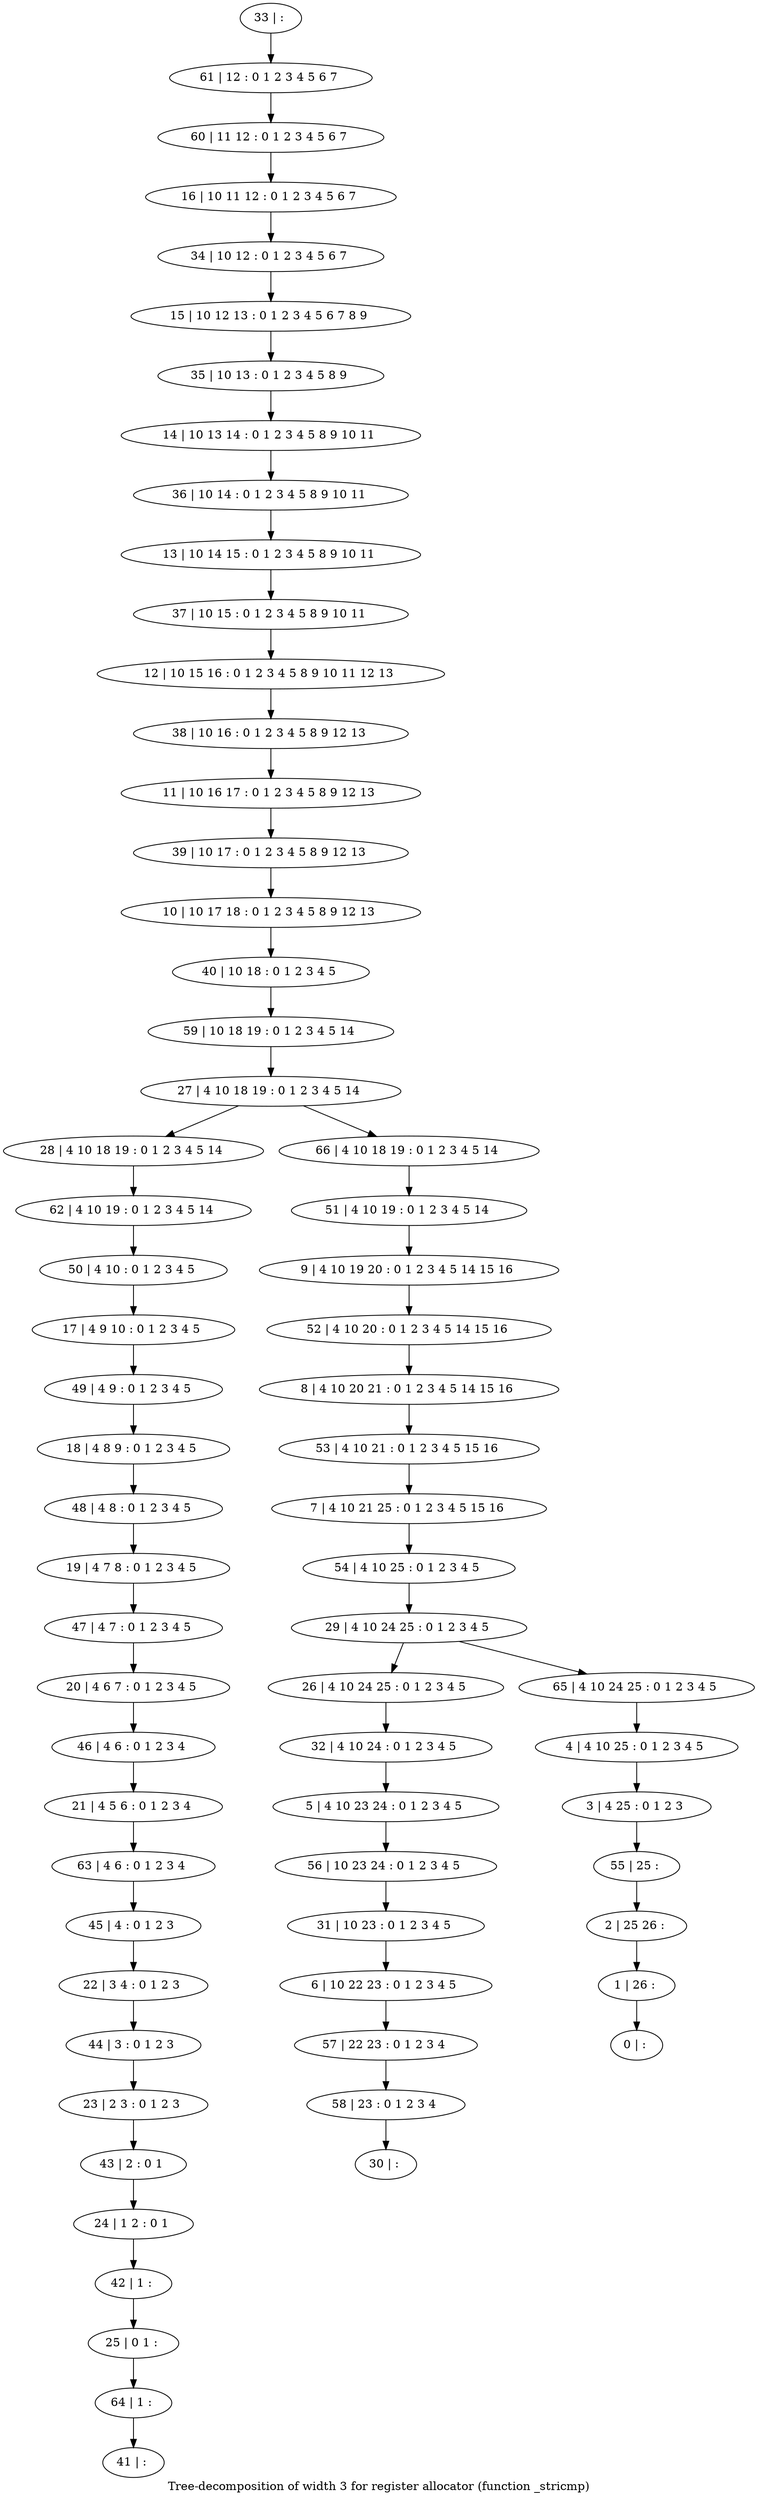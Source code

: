 digraph G {
graph [label="Tree-decomposition of width 3 for register allocator (function _stricmp)"]
0[label="0 | : "];
1[label="1 | 26 : "];
2[label="2 | 25 26 : "];
3[label="3 | 4 25 : 0 1 2 3 "];
4[label="4 | 4 10 25 : 0 1 2 3 4 5 "];
5[label="5 | 4 10 23 24 : 0 1 2 3 4 5 "];
6[label="6 | 10 22 23 : 0 1 2 3 4 5 "];
7[label="7 | 4 10 21 25 : 0 1 2 3 4 5 15 16 "];
8[label="8 | 4 10 20 21 : 0 1 2 3 4 5 14 15 16 "];
9[label="9 | 4 10 19 20 : 0 1 2 3 4 5 14 15 16 "];
10[label="10 | 10 17 18 : 0 1 2 3 4 5 8 9 12 13 "];
11[label="11 | 10 16 17 : 0 1 2 3 4 5 8 9 12 13 "];
12[label="12 | 10 15 16 : 0 1 2 3 4 5 8 9 10 11 12 13 "];
13[label="13 | 10 14 15 : 0 1 2 3 4 5 8 9 10 11 "];
14[label="14 | 10 13 14 : 0 1 2 3 4 5 8 9 10 11 "];
15[label="15 | 10 12 13 : 0 1 2 3 4 5 6 7 8 9 "];
16[label="16 | 10 11 12 : 0 1 2 3 4 5 6 7 "];
17[label="17 | 4 9 10 : 0 1 2 3 4 5 "];
18[label="18 | 4 8 9 : 0 1 2 3 4 5 "];
19[label="19 | 4 7 8 : 0 1 2 3 4 5 "];
20[label="20 | 4 6 7 : 0 1 2 3 4 5 "];
21[label="21 | 4 5 6 : 0 1 2 3 4 "];
22[label="22 | 3 4 : 0 1 2 3 "];
23[label="23 | 2 3 : 0 1 2 3 "];
24[label="24 | 1 2 : 0 1 "];
25[label="25 | 0 1 : "];
26[label="26 | 4 10 24 25 : 0 1 2 3 4 5 "];
27[label="27 | 4 10 18 19 : 0 1 2 3 4 5 14 "];
28[label="28 | 4 10 18 19 : 0 1 2 3 4 5 14 "];
29[label="29 | 4 10 24 25 : 0 1 2 3 4 5 "];
30[label="30 | : "];
31[label="31 | 10 23 : 0 1 2 3 4 5 "];
32[label="32 | 4 10 24 : 0 1 2 3 4 5 "];
33[label="33 | : "];
34[label="34 | 10 12 : 0 1 2 3 4 5 6 7 "];
35[label="35 | 10 13 : 0 1 2 3 4 5 8 9 "];
36[label="36 | 10 14 : 0 1 2 3 4 5 8 9 10 11 "];
37[label="37 | 10 15 : 0 1 2 3 4 5 8 9 10 11 "];
38[label="38 | 10 16 : 0 1 2 3 4 5 8 9 12 13 "];
39[label="39 | 10 17 : 0 1 2 3 4 5 8 9 12 13 "];
40[label="40 | 10 18 : 0 1 2 3 4 5 "];
41[label="41 | : "];
42[label="42 | 1 : "];
43[label="43 | 2 : 0 1 "];
44[label="44 | 3 : 0 1 2 3 "];
45[label="45 | 4 : 0 1 2 3 "];
46[label="46 | 4 6 : 0 1 2 3 4 "];
47[label="47 | 4 7 : 0 1 2 3 4 5 "];
48[label="48 | 4 8 : 0 1 2 3 4 5 "];
49[label="49 | 4 9 : 0 1 2 3 4 5 "];
50[label="50 | 4 10 : 0 1 2 3 4 5 "];
51[label="51 | 4 10 19 : 0 1 2 3 4 5 14 "];
52[label="52 | 4 10 20 : 0 1 2 3 4 5 14 15 16 "];
53[label="53 | 4 10 21 : 0 1 2 3 4 5 15 16 "];
54[label="54 | 4 10 25 : 0 1 2 3 4 5 "];
55[label="55 | 25 : "];
56[label="56 | 10 23 24 : 0 1 2 3 4 5 "];
57[label="57 | 22 23 : 0 1 2 3 4 "];
58[label="58 | 23 : 0 1 2 3 4 "];
59[label="59 | 10 18 19 : 0 1 2 3 4 5 14 "];
60[label="60 | 11 12 : 0 1 2 3 4 5 6 7 "];
61[label="61 | 12 : 0 1 2 3 4 5 6 7 "];
62[label="62 | 4 10 19 : 0 1 2 3 4 5 14 "];
63[label="63 | 4 6 : 0 1 2 3 4 "];
64[label="64 | 1 : "];
65[label="65 | 4 10 24 25 : 0 1 2 3 4 5 "];
66[label="66 | 4 10 18 19 : 0 1 2 3 4 5 14 "];
31->6 ;
32->5 ;
26->32 ;
42->25 ;
24->42 ;
43->24 ;
23->43 ;
44->23 ;
22->44 ;
45->22 ;
46->21 ;
20->46 ;
47->20 ;
19->47 ;
48->19 ;
18->48 ;
49->18 ;
17->49 ;
50->17 ;
56->31 ;
5->56 ;
6->57 ;
58->30 ;
57->58 ;
62->50 ;
28->62 ;
63->45 ;
21->63 ;
64->41 ;
25->64 ;
33->61 ;
61->60 ;
60->16 ;
16->34 ;
34->15 ;
15->35 ;
35->14 ;
14->36 ;
36->13 ;
13->37 ;
37->12 ;
12->38 ;
38->11 ;
11->39 ;
39->10 ;
10->40 ;
40->59 ;
59->27 ;
51->9 ;
9->52 ;
52->8 ;
8->53 ;
53->7 ;
7->54 ;
54->29 ;
4->3 ;
3->55 ;
55->2 ;
2->1 ;
1->0 ;
65->4 ;
66->51 ;
29->26 ;
29->65 ;
27->28 ;
27->66 ;
}

